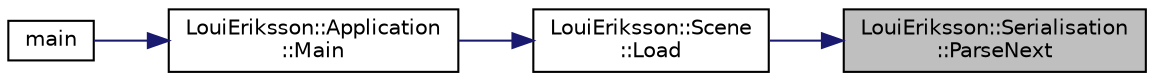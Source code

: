digraph "LouiEriksson::Serialisation::ParseNext"
{
 // LATEX_PDF_SIZE
  edge [fontname="Helvetica",fontsize="10",labelfontname="Helvetica",labelfontsize="10"];
  node [fontname="Helvetica",fontsize="10",shape=record];
  rankdir="RL";
  Node1 [label="LouiEriksson::Serialisation\l::ParseNext",height=0.2,width=0.4,color="black", fillcolor="grey75", style="filled", fontcolor="black",tooltip=" "];
  Node1 -> Node2 [dir="back",color="midnightblue",fontsize="10",style="solid",fontname="Helvetica"];
  Node2 [label="LouiEriksson::Scene\l::Load",height=0.2,width=0.4,color="black", fillcolor="white", style="filled",URL="$class_loui_eriksson_1_1_scene.html#aefa6e8596c7a6b42d7b87b429312a764",tooltip="TryLoad the Scene from xml format at a given path."];
  Node2 -> Node3 [dir="back",color="midnightblue",fontsize="10",style="solid",fontname="Helvetica"];
  Node3 [label="LouiEriksson::Application\l::Main",height=0.2,width=0.4,color="black", fillcolor="white", style="filled",URL="$class_loui_eriksson_1_1_application.html#a3cd3d52cd7a0b2520ab7b53159214657",tooltip="Main function of the application."];
  Node3 -> Node4 [dir="back",color="midnightblue",fontsize="10",style="solid",fontname="Helvetica"];
  Node4 [label="main",height=0.2,width=0.4,color="black", fillcolor="white", style="filled",URL="$main_8cpp.html#ada43c5bcc6e53f1ba4a4ae205e0f24c6",tooltip="Entry point for the program."];
}
